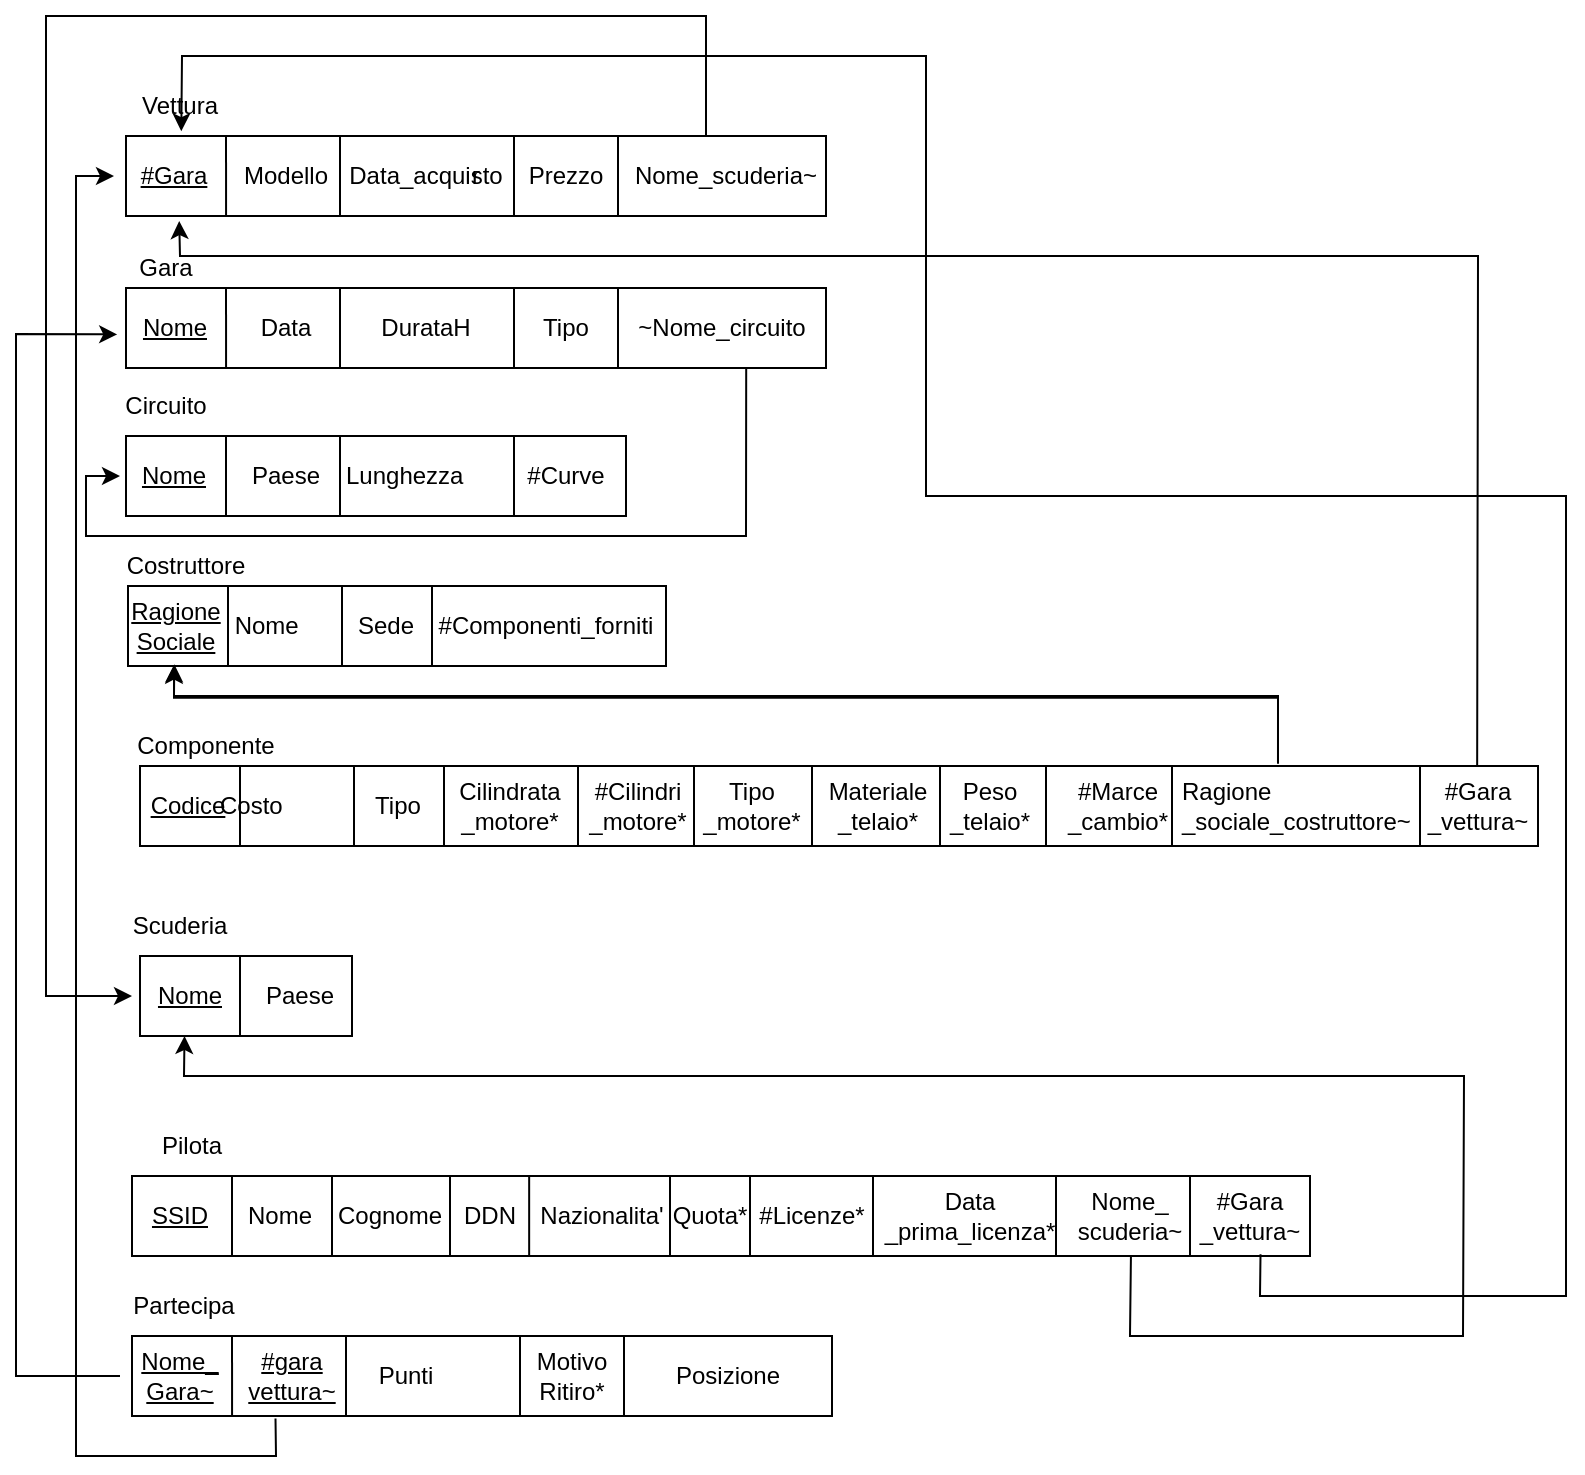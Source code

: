 <mxfile version="22.1.11" type="device">
  <diagram name="Page-1" id="w2zEcCq6rjr5m_FsKOra">
    <mxGraphModel dx="1363" dy="810" grid="1" gridSize="10" guides="1" tooltips="1" connect="1" arrows="1" fold="1" page="1" pageScale="1" pageWidth="1169" pageHeight="827" math="0" shadow="0">
      <root>
        <mxCell id="0" />
        <mxCell id="1" parent="0" />
        <mxCell id="W9biqpnuEtXCoY6pIqpa-1" value="r" style="rounded=0;whiteSpace=wrap;html=1;" vertex="1" parent="1">
          <mxGeometry x="245" y="140" width="350" height="40" as="geometry" />
        </mxCell>
        <mxCell id="W9biqpnuEtXCoY6pIqpa-3" value="#Gara" style="text;html=1;strokeColor=none;fillColor=none;align=center;verticalAlign=middle;whiteSpace=wrap;rounded=0;fontStyle=4" vertex="1" parent="1">
          <mxGeometry x="239" y="145" width="60" height="30" as="geometry" />
        </mxCell>
        <mxCell id="W9biqpnuEtXCoY6pIqpa-4" value="Vettura" style="text;html=1;strokeColor=none;fillColor=none;align=center;verticalAlign=middle;whiteSpace=wrap;rounded=0;" vertex="1" parent="1">
          <mxGeometry x="242" y="110" width="60" height="30" as="geometry" />
        </mxCell>
        <mxCell id="W9biqpnuEtXCoY6pIqpa-5" value="Modello" style="text;html=1;strokeColor=none;fillColor=none;align=center;verticalAlign=middle;whiteSpace=wrap;rounded=0;" vertex="1" parent="1">
          <mxGeometry x="295" y="145" width="60" height="30" as="geometry" />
        </mxCell>
        <mxCell id="W9biqpnuEtXCoY6pIqpa-6" value="Data_acquisto" style="text;html=1;strokeColor=none;fillColor=none;align=center;verticalAlign=middle;whiteSpace=wrap;rounded=0;" vertex="1" parent="1">
          <mxGeometry x="365" y="145" width="60" height="30" as="geometry" />
        </mxCell>
        <mxCell id="W9biqpnuEtXCoY6pIqpa-8" value="Prezzo" style="text;html=1;strokeColor=none;fillColor=none;align=center;verticalAlign=middle;whiteSpace=wrap;rounded=0;" vertex="1" parent="1">
          <mxGeometry x="435" y="145" width="60" height="30" as="geometry" />
        </mxCell>
        <mxCell id="W9biqpnuEtXCoY6pIqpa-9" value="Nome_scuderia~" style="text;html=1;strokeColor=none;fillColor=none;align=center;verticalAlign=middle;whiteSpace=wrap;rounded=0;" vertex="1" parent="1">
          <mxGeometry x="515" y="145" width="60" height="30" as="geometry" />
        </mxCell>
        <mxCell id="W9biqpnuEtXCoY6pIqpa-13" value="" style="endArrow=none;html=1;rounded=0;exitX=0.143;exitY=0.998;exitDx=0;exitDy=0;exitPerimeter=0;" edge="1" parent="1" source="W9biqpnuEtXCoY6pIqpa-1">
          <mxGeometry width="50" height="50" relative="1" as="geometry">
            <mxPoint x="295" y="160" as="sourcePoint" />
            <mxPoint x="295" y="140" as="targetPoint" />
          </mxGeometry>
        </mxCell>
        <mxCell id="W9biqpnuEtXCoY6pIqpa-14" value="" style="endArrow=none;html=1;rounded=0;exitX=0.143;exitY=0.998;exitDx=0;exitDy=0;exitPerimeter=0;" edge="1" parent="1">
          <mxGeometry width="50" height="50" relative="1" as="geometry">
            <mxPoint x="352" y="180" as="sourcePoint" />
            <mxPoint x="352" y="140" as="targetPoint" />
          </mxGeometry>
        </mxCell>
        <mxCell id="W9biqpnuEtXCoY6pIqpa-15" value="" style="endArrow=none;html=1;rounded=0;exitX=0.143;exitY=0.998;exitDx=0;exitDy=0;exitPerimeter=0;" edge="1" parent="1">
          <mxGeometry width="50" height="50" relative="1" as="geometry">
            <mxPoint x="439" y="180" as="sourcePoint" />
            <mxPoint x="439" y="140" as="targetPoint" />
          </mxGeometry>
        </mxCell>
        <mxCell id="W9biqpnuEtXCoY6pIqpa-16" value="" style="endArrow=none;html=1;rounded=0;exitX=0.143;exitY=0.998;exitDx=0;exitDy=0;exitPerimeter=0;" edge="1" parent="1">
          <mxGeometry width="50" height="50" relative="1" as="geometry">
            <mxPoint x="491" y="180" as="sourcePoint" />
            <mxPoint x="491" y="140" as="targetPoint" />
          </mxGeometry>
        </mxCell>
        <mxCell id="W9biqpnuEtXCoY6pIqpa-17" value="" style="rounded=0;whiteSpace=wrap;html=1;" vertex="1" parent="1">
          <mxGeometry x="245" y="216" width="350" height="40" as="geometry" />
        </mxCell>
        <mxCell id="W9biqpnuEtXCoY6pIqpa-18" value="Nome" style="text;html=1;strokeColor=none;fillColor=none;align=center;verticalAlign=middle;whiteSpace=wrap;rounded=0;fontStyle=4" vertex="1" parent="1">
          <mxGeometry x="240" y="221" width="59" height="30" as="geometry" />
        </mxCell>
        <mxCell id="W9biqpnuEtXCoY6pIqpa-19" value="Gara" style="text;html=1;strokeColor=none;fillColor=none;align=center;verticalAlign=middle;whiteSpace=wrap;rounded=0;" vertex="1" parent="1">
          <mxGeometry x="235" y="191" width="60" height="30" as="geometry" />
        </mxCell>
        <mxCell id="W9biqpnuEtXCoY6pIqpa-20" value="Data" style="text;html=1;strokeColor=none;fillColor=none;align=center;verticalAlign=middle;whiteSpace=wrap;rounded=0;" vertex="1" parent="1">
          <mxGeometry x="295" y="221" width="60" height="30" as="geometry" />
        </mxCell>
        <mxCell id="W9biqpnuEtXCoY6pIqpa-21" value="DurataH" style="text;html=1;strokeColor=none;fillColor=none;align=center;verticalAlign=middle;whiteSpace=wrap;rounded=0;" vertex="1" parent="1">
          <mxGeometry x="365" y="221" width="60" height="30" as="geometry" />
        </mxCell>
        <mxCell id="W9biqpnuEtXCoY6pIqpa-22" value="Tipo" style="text;html=1;strokeColor=none;fillColor=none;align=center;verticalAlign=middle;whiteSpace=wrap;rounded=0;" vertex="1" parent="1">
          <mxGeometry x="435" y="221" width="60" height="30" as="geometry" />
        </mxCell>
        <mxCell id="W9biqpnuEtXCoY6pIqpa-23" value="~Nome_circuito" style="text;html=1;strokeColor=none;fillColor=none;align=center;verticalAlign=middle;whiteSpace=wrap;rounded=0;" vertex="1" parent="1">
          <mxGeometry x="507.5" y="221" width="70" height="30" as="geometry" />
        </mxCell>
        <mxCell id="W9biqpnuEtXCoY6pIqpa-24" value="" style="endArrow=none;html=1;rounded=0;exitX=0.143;exitY=0.998;exitDx=0;exitDy=0;exitPerimeter=0;" edge="1" parent="1" source="W9biqpnuEtXCoY6pIqpa-17">
          <mxGeometry width="50" height="50" relative="1" as="geometry">
            <mxPoint x="295" y="236" as="sourcePoint" />
            <mxPoint x="295" y="216" as="targetPoint" />
          </mxGeometry>
        </mxCell>
        <mxCell id="W9biqpnuEtXCoY6pIqpa-25" value="" style="endArrow=none;html=1;rounded=0;exitX=0.143;exitY=0.998;exitDx=0;exitDy=0;exitPerimeter=0;" edge="1" parent="1">
          <mxGeometry width="50" height="50" relative="1" as="geometry">
            <mxPoint x="352" y="256" as="sourcePoint" />
            <mxPoint x="352" y="216" as="targetPoint" />
          </mxGeometry>
        </mxCell>
        <mxCell id="W9biqpnuEtXCoY6pIqpa-26" value="" style="endArrow=none;html=1;rounded=0;exitX=0.143;exitY=0.998;exitDx=0;exitDy=0;exitPerimeter=0;" edge="1" parent="1">
          <mxGeometry width="50" height="50" relative="1" as="geometry">
            <mxPoint x="439" y="256" as="sourcePoint" />
            <mxPoint x="439" y="216" as="targetPoint" />
          </mxGeometry>
        </mxCell>
        <mxCell id="W9biqpnuEtXCoY6pIqpa-27" value="" style="endArrow=none;html=1;rounded=0;exitX=0.143;exitY=0.998;exitDx=0;exitDy=0;exitPerimeter=0;" edge="1" parent="1">
          <mxGeometry width="50" height="50" relative="1" as="geometry">
            <mxPoint x="491" y="256" as="sourcePoint" />
            <mxPoint x="491" y="216" as="targetPoint" />
          </mxGeometry>
        </mxCell>
        <mxCell id="W9biqpnuEtXCoY6pIqpa-28" value="" style="rounded=0;whiteSpace=wrap;html=1;" vertex="1" parent="1">
          <mxGeometry x="245" y="290" width="250" height="40" as="geometry" />
        </mxCell>
        <mxCell id="W9biqpnuEtXCoY6pIqpa-29" value="Nome" style="text;html=1;strokeColor=none;fillColor=none;align=center;verticalAlign=middle;whiteSpace=wrap;rounded=0;fontStyle=4" vertex="1" parent="1">
          <mxGeometry x="242" y="295" width="54" height="30" as="geometry" />
        </mxCell>
        <mxCell id="W9biqpnuEtXCoY6pIqpa-30" value="Paese" style="text;html=1;strokeColor=none;fillColor=none;align=center;verticalAlign=middle;whiteSpace=wrap;rounded=0;" vertex="1" parent="1">
          <mxGeometry x="295" y="295" width="60" height="30" as="geometry" />
        </mxCell>
        <mxCell id="W9biqpnuEtXCoY6pIqpa-31" value="Lunghezza&lt;span style=&quot;white-space: pre;&quot;&gt;&#x9;&lt;/span&gt;" style="text;html=1;strokeColor=none;fillColor=none;align=center;verticalAlign=middle;whiteSpace=wrap;rounded=0;" vertex="1" parent="1">
          <mxGeometry x="365" y="295" width="60" height="30" as="geometry" />
        </mxCell>
        <mxCell id="W9biqpnuEtXCoY6pIqpa-32" value="#Curve" style="text;html=1;strokeColor=none;fillColor=none;align=center;verticalAlign=middle;whiteSpace=wrap;rounded=0;" vertex="1" parent="1">
          <mxGeometry x="435" y="295" width="60" height="30" as="geometry" />
        </mxCell>
        <mxCell id="W9biqpnuEtXCoY6pIqpa-34" value="" style="endArrow=none;html=1;rounded=0;" edge="1" parent="1">
          <mxGeometry width="50" height="50" relative="1" as="geometry">
            <mxPoint x="295" y="330" as="sourcePoint" />
            <mxPoint x="295" y="290" as="targetPoint" />
          </mxGeometry>
        </mxCell>
        <mxCell id="W9biqpnuEtXCoY6pIqpa-35" value="" style="endArrow=none;html=1;rounded=0;exitX=0.143;exitY=0.998;exitDx=0;exitDy=0;exitPerimeter=0;" edge="1" parent="1">
          <mxGeometry width="50" height="50" relative="1" as="geometry">
            <mxPoint x="352" y="330" as="sourcePoint" />
            <mxPoint x="352" y="290" as="targetPoint" />
          </mxGeometry>
        </mxCell>
        <mxCell id="W9biqpnuEtXCoY6pIqpa-36" value="" style="endArrow=none;html=1;rounded=0;exitX=0.143;exitY=0.998;exitDx=0;exitDy=0;exitPerimeter=0;" edge="1" parent="1">
          <mxGeometry width="50" height="50" relative="1" as="geometry">
            <mxPoint x="439" y="330" as="sourcePoint" />
            <mxPoint x="439" y="290" as="targetPoint" />
          </mxGeometry>
        </mxCell>
        <mxCell id="W9biqpnuEtXCoY6pIqpa-38" value="Circuito" style="text;html=1;strokeColor=none;fillColor=none;align=center;verticalAlign=middle;whiteSpace=wrap;rounded=0;" vertex="1" parent="1">
          <mxGeometry x="235" y="260" width="60" height="30" as="geometry" />
        </mxCell>
        <mxCell id="W9biqpnuEtXCoY6pIqpa-48" value="" style="rounded=0;whiteSpace=wrap;html=1;" vertex="1" parent="1">
          <mxGeometry x="246" y="365" width="269" height="40" as="geometry" />
        </mxCell>
        <mxCell id="W9biqpnuEtXCoY6pIqpa-49" value="Ragione Sociale" style="text;html=1;strokeColor=none;fillColor=none;align=center;verticalAlign=middle;whiteSpace=wrap;rounded=0;fontStyle=4" vertex="1" parent="1">
          <mxGeometry x="240" y="370" width="60" height="30" as="geometry" />
        </mxCell>
        <mxCell id="W9biqpnuEtXCoY6pIqpa-50" value="Nome&lt;span style=&quot;white-space: pre;&quot;&gt;&#x9;&lt;/span&gt;" style="text;html=1;strokeColor=none;fillColor=none;align=center;verticalAlign=middle;whiteSpace=wrap;rounded=0;" vertex="1" parent="1">
          <mxGeometry x="296" y="370" width="60" height="30" as="geometry" />
        </mxCell>
        <mxCell id="W9biqpnuEtXCoY6pIqpa-51" value="Sede" style="text;html=1;strokeColor=none;fillColor=none;align=center;verticalAlign=middle;whiteSpace=wrap;rounded=0;" vertex="1" parent="1">
          <mxGeometry x="345" y="370" width="60" height="30" as="geometry" />
        </mxCell>
        <mxCell id="W9biqpnuEtXCoY6pIqpa-52" value="#Componenti_forniti" style="text;html=1;strokeColor=none;fillColor=none;align=center;verticalAlign=middle;whiteSpace=wrap;rounded=0;" vertex="1" parent="1">
          <mxGeometry x="425" y="370" width="60" height="30" as="geometry" />
        </mxCell>
        <mxCell id="W9biqpnuEtXCoY6pIqpa-53" value="" style="endArrow=none;html=1;rounded=0;" edge="1" parent="1">
          <mxGeometry width="50" height="50" relative="1" as="geometry">
            <mxPoint x="296" y="405" as="sourcePoint" />
            <mxPoint x="296" y="365" as="targetPoint" />
          </mxGeometry>
        </mxCell>
        <mxCell id="W9biqpnuEtXCoY6pIqpa-54" value="" style="endArrow=none;html=1;rounded=0;exitX=0.143;exitY=0.998;exitDx=0;exitDy=0;exitPerimeter=0;" edge="1" parent="1">
          <mxGeometry width="50" height="50" relative="1" as="geometry">
            <mxPoint x="353" y="405" as="sourcePoint" />
            <mxPoint x="353" y="365" as="targetPoint" />
          </mxGeometry>
        </mxCell>
        <mxCell id="W9biqpnuEtXCoY6pIqpa-55" value="" style="endArrow=none;html=1;rounded=0;exitX=0.143;exitY=0.998;exitDx=0;exitDy=0;exitPerimeter=0;" edge="1" parent="1">
          <mxGeometry width="50" height="50" relative="1" as="geometry">
            <mxPoint x="398" y="405" as="sourcePoint" />
            <mxPoint x="398" y="365" as="targetPoint" />
          </mxGeometry>
        </mxCell>
        <mxCell id="W9biqpnuEtXCoY6pIqpa-56" value="Costruttore" style="text;html=1;strokeColor=none;fillColor=none;align=center;verticalAlign=middle;whiteSpace=wrap;rounded=0;" vertex="1" parent="1">
          <mxGeometry x="245" y="340" width="60" height="30" as="geometry" />
        </mxCell>
        <mxCell id="W9biqpnuEtXCoY6pIqpa-57" value="" style="rounded=0;whiteSpace=wrap;html=1;" vertex="1" parent="1">
          <mxGeometry x="252" y="455" width="699" height="40" as="geometry" />
        </mxCell>
        <mxCell id="W9biqpnuEtXCoY6pIqpa-58" value="Codice" style="text;html=1;strokeColor=none;fillColor=none;align=center;verticalAlign=middle;whiteSpace=wrap;rounded=0;fontStyle=4" vertex="1" parent="1">
          <mxGeometry x="246" y="460" width="60" height="30" as="geometry" />
        </mxCell>
        <mxCell id="W9biqpnuEtXCoY6pIqpa-59" value="Costo&lt;span style=&quot;white-space: pre;&quot;&gt;&#x9;&lt;/span&gt;&lt;span style=&quot;white-space: pre;&quot;&gt;&#x9;&lt;/span&gt;" style="text;html=1;strokeColor=none;fillColor=none;align=center;verticalAlign=middle;whiteSpace=wrap;rounded=0;" vertex="1" parent="1">
          <mxGeometry x="302" y="460" width="60" height="30" as="geometry" />
        </mxCell>
        <mxCell id="W9biqpnuEtXCoY6pIqpa-60" value="Tipo" style="text;html=1;strokeColor=none;fillColor=none;align=center;verticalAlign=middle;whiteSpace=wrap;rounded=0;" vertex="1" parent="1">
          <mxGeometry x="351" y="460" width="60" height="30" as="geometry" />
        </mxCell>
        <mxCell id="W9biqpnuEtXCoY6pIqpa-61" value="Cilindrata&lt;br&gt;_motore*" style="text;html=1;strokeColor=none;fillColor=none;align=center;verticalAlign=middle;whiteSpace=wrap;rounded=0;" vertex="1" parent="1">
          <mxGeometry x="407" y="460" width="60" height="30" as="geometry" />
        </mxCell>
        <mxCell id="W9biqpnuEtXCoY6pIqpa-62" value="" style="endArrow=none;html=1;rounded=0;" edge="1" parent="1">
          <mxGeometry width="50" height="50" relative="1" as="geometry">
            <mxPoint x="302" y="495" as="sourcePoint" />
            <mxPoint x="302" y="455" as="targetPoint" />
          </mxGeometry>
        </mxCell>
        <mxCell id="W9biqpnuEtXCoY6pIqpa-63" value="" style="endArrow=none;html=1;rounded=0;exitX=0.143;exitY=0.998;exitDx=0;exitDy=0;exitPerimeter=0;" edge="1" parent="1">
          <mxGeometry width="50" height="50" relative="1" as="geometry">
            <mxPoint x="359" y="495" as="sourcePoint" />
            <mxPoint x="359" y="455" as="targetPoint" />
          </mxGeometry>
        </mxCell>
        <mxCell id="W9biqpnuEtXCoY6pIqpa-64" value="" style="endArrow=none;html=1;rounded=0;exitX=0.143;exitY=0.998;exitDx=0;exitDy=0;exitPerimeter=0;" edge="1" parent="1">
          <mxGeometry width="50" height="50" relative="1" as="geometry">
            <mxPoint x="404" y="495" as="sourcePoint" />
            <mxPoint x="404" y="455" as="targetPoint" />
          </mxGeometry>
        </mxCell>
        <mxCell id="W9biqpnuEtXCoY6pIqpa-65" value="Componente" style="text;html=1;strokeColor=none;fillColor=none;align=center;verticalAlign=middle;whiteSpace=wrap;rounded=0;" vertex="1" parent="1">
          <mxGeometry x="255" y="430" width="60" height="30" as="geometry" />
        </mxCell>
        <mxCell id="W9biqpnuEtXCoY6pIqpa-66" value="#Cilindri&lt;br&gt;_motore*" style="text;html=1;strokeColor=none;fillColor=none;align=center;verticalAlign=middle;whiteSpace=wrap;rounded=0;" vertex="1" parent="1">
          <mxGeometry x="471" y="460" width="60" height="30" as="geometry" />
        </mxCell>
        <mxCell id="W9biqpnuEtXCoY6pIqpa-67" value="Tipo&lt;br&gt;_motore*" style="text;html=1;strokeColor=none;fillColor=none;align=center;verticalAlign=middle;whiteSpace=wrap;rounded=0;" vertex="1" parent="1">
          <mxGeometry x="528" y="460" width="60" height="30" as="geometry" />
        </mxCell>
        <mxCell id="W9biqpnuEtXCoY6pIqpa-68" value="Materiale&lt;br&gt;_telaio*" style="text;html=1;strokeColor=none;fillColor=none;align=center;verticalAlign=middle;whiteSpace=wrap;rounded=0;" vertex="1" parent="1">
          <mxGeometry x="591" y="460" width="60" height="30" as="geometry" />
        </mxCell>
        <mxCell id="W9biqpnuEtXCoY6pIqpa-69" value="Peso&lt;br&gt;_telaio*" style="text;html=1;strokeColor=none;fillColor=none;align=center;verticalAlign=middle;whiteSpace=wrap;rounded=0;" vertex="1" parent="1">
          <mxGeometry x="647" y="460" width="60" height="30" as="geometry" />
        </mxCell>
        <mxCell id="W9biqpnuEtXCoY6pIqpa-70" value="#Marce&lt;br&gt;_cambio*" style="text;html=1;strokeColor=none;fillColor=none;align=center;verticalAlign=middle;whiteSpace=wrap;rounded=0;" vertex="1" parent="1">
          <mxGeometry x="711" y="460" width="60" height="30" as="geometry" />
        </mxCell>
        <mxCell id="W9biqpnuEtXCoY6pIqpa-71" value="Ragione&lt;br&gt;_sociale_costruttore~" style="text;html=1;strokeColor=none;fillColor=none;align=left;verticalAlign=middle;whiteSpace=wrap;rounded=0;" vertex="1" parent="1">
          <mxGeometry x="771" y="470" width="70" height="10" as="geometry" />
        </mxCell>
        <mxCell id="W9biqpnuEtXCoY6pIqpa-72" value="#Gara&lt;br&gt;_vettura~" style="text;html=1;strokeColor=none;fillColor=none;align=center;verticalAlign=middle;whiteSpace=wrap;rounded=0;" vertex="1" parent="1">
          <mxGeometry x="891" y="460" width="60" height="30" as="geometry" />
        </mxCell>
        <mxCell id="W9biqpnuEtXCoY6pIqpa-75" value="" style="endArrow=none;html=1;rounded=0;exitX=0.143;exitY=0.998;exitDx=0;exitDy=0;exitPerimeter=0;" edge="1" parent="1">
          <mxGeometry width="50" height="50" relative="1" as="geometry">
            <mxPoint x="471" y="495" as="sourcePoint" />
            <mxPoint x="471" y="455" as="targetPoint" />
          </mxGeometry>
        </mxCell>
        <mxCell id="W9biqpnuEtXCoY6pIqpa-79" value="" style="endArrow=none;html=1;rounded=0;exitX=0.143;exitY=0.998;exitDx=0;exitDy=0;exitPerimeter=0;" edge="1" parent="1">
          <mxGeometry width="50" height="50" relative="1" as="geometry">
            <mxPoint x="529" y="495" as="sourcePoint" />
            <mxPoint x="529" y="455" as="targetPoint" />
          </mxGeometry>
        </mxCell>
        <mxCell id="W9biqpnuEtXCoY6pIqpa-80" value="" style="endArrow=none;html=1;rounded=0;exitX=0.143;exitY=0.998;exitDx=0;exitDy=0;exitPerimeter=0;" edge="1" parent="1">
          <mxGeometry width="50" height="50" relative="1" as="geometry">
            <mxPoint x="588" y="495" as="sourcePoint" />
            <mxPoint x="588" y="455" as="targetPoint" />
          </mxGeometry>
        </mxCell>
        <mxCell id="W9biqpnuEtXCoY6pIqpa-81" value="" style="endArrow=none;html=1;rounded=0;exitX=0.143;exitY=0.998;exitDx=0;exitDy=0;exitPerimeter=0;" edge="1" parent="1">
          <mxGeometry width="50" height="50" relative="1" as="geometry">
            <mxPoint x="652" y="495" as="sourcePoint" />
            <mxPoint x="652" y="455" as="targetPoint" />
          </mxGeometry>
        </mxCell>
        <mxCell id="W9biqpnuEtXCoY6pIqpa-82" value="" style="endArrow=none;html=1;rounded=0;exitX=0.143;exitY=0.998;exitDx=0;exitDy=0;exitPerimeter=0;" edge="1" parent="1">
          <mxGeometry width="50" height="50" relative="1" as="geometry">
            <mxPoint x="705" y="495" as="sourcePoint" />
            <mxPoint x="705" y="455" as="targetPoint" />
          </mxGeometry>
        </mxCell>
        <mxCell id="W9biqpnuEtXCoY6pIqpa-83" value="" style="endArrow=none;html=1;rounded=0;exitX=0.143;exitY=0.998;exitDx=0;exitDy=0;exitPerimeter=0;" edge="1" parent="1">
          <mxGeometry width="50" height="50" relative="1" as="geometry">
            <mxPoint x="768" y="495" as="sourcePoint" />
            <mxPoint x="768" y="455" as="targetPoint" />
          </mxGeometry>
        </mxCell>
        <mxCell id="W9biqpnuEtXCoY6pIqpa-84" value="" style="endArrow=none;html=1;rounded=0;exitX=0.143;exitY=0.998;exitDx=0;exitDy=0;exitPerimeter=0;" edge="1" parent="1">
          <mxGeometry width="50" height="50" relative="1" as="geometry">
            <mxPoint x="892" y="495" as="sourcePoint" />
            <mxPoint x="892" y="455" as="targetPoint" />
          </mxGeometry>
        </mxCell>
        <mxCell id="W9biqpnuEtXCoY6pIqpa-85" value="" style="rounded=0;whiteSpace=wrap;html=1;" vertex="1" parent="1">
          <mxGeometry x="252" y="550" width="106" height="40" as="geometry" />
        </mxCell>
        <mxCell id="W9biqpnuEtXCoY6pIqpa-86" value="Nome" style="text;html=1;strokeColor=none;fillColor=none;align=center;verticalAlign=middle;whiteSpace=wrap;rounded=0;fontStyle=4" vertex="1" parent="1">
          <mxGeometry x="248" y="555" width="58" height="30" as="geometry" />
        </mxCell>
        <mxCell id="W9biqpnuEtXCoY6pIqpa-87" value="Paese" style="text;html=1;strokeColor=none;fillColor=none;align=center;verticalAlign=middle;whiteSpace=wrap;rounded=0;" vertex="1" parent="1">
          <mxGeometry x="302" y="555" width="60" height="30" as="geometry" />
        </mxCell>
        <mxCell id="W9biqpnuEtXCoY6pIqpa-90" value="" style="endArrow=none;html=1;rounded=0;" edge="1" parent="1">
          <mxGeometry width="50" height="50" relative="1" as="geometry">
            <mxPoint x="302" y="590" as="sourcePoint" />
            <mxPoint x="302" y="550" as="targetPoint" />
          </mxGeometry>
        </mxCell>
        <mxCell id="W9biqpnuEtXCoY6pIqpa-93" value="Scuderia" style="text;html=1;strokeColor=none;fillColor=none;align=center;verticalAlign=middle;whiteSpace=wrap;rounded=0;" vertex="1" parent="1">
          <mxGeometry x="242" y="520" width="60" height="30" as="geometry" />
        </mxCell>
        <mxCell id="W9biqpnuEtXCoY6pIqpa-95" value="" style="rounded=0;whiteSpace=wrap;html=1;" vertex="1" parent="1">
          <mxGeometry x="248" y="660" width="589" height="40" as="geometry" />
        </mxCell>
        <mxCell id="W9biqpnuEtXCoY6pIqpa-96" value="SSID" style="text;html=1;strokeColor=none;fillColor=none;align=center;verticalAlign=middle;whiteSpace=wrap;rounded=0;fontStyle=4" vertex="1" parent="1">
          <mxGeometry x="242" y="665" width="60" height="30" as="geometry" />
        </mxCell>
        <mxCell id="W9biqpnuEtXCoY6pIqpa-97" value="Nome" style="text;html=1;strokeColor=none;fillColor=none;align=center;verticalAlign=middle;whiteSpace=wrap;rounded=0;" vertex="1" parent="1">
          <mxGeometry x="292" y="665" width="60" height="30" as="geometry" />
        </mxCell>
        <mxCell id="W9biqpnuEtXCoY6pIqpa-98" value="Cognome" style="text;html=1;strokeColor=none;fillColor=none;align=center;verticalAlign=middle;whiteSpace=wrap;rounded=0;" vertex="1" parent="1">
          <mxGeometry x="347" y="665" width="60" height="30" as="geometry" />
        </mxCell>
        <mxCell id="W9biqpnuEtXCoY6pIqpa-99" value="DDN" style="text;html=1;strokeColor=none;fillColor=none;align=center;verticalAlign=middle;whiteSpace=wrap;rounded=0;" vertex="1" parent="1">
          <mxGeometry x="397" y="665" width="60" height="30" as="geometry" />
        </mxCell>
        <mxCell id="W9biqpnuEtXCoY6pIqpa-100" value="" style="endArrow=none;html=1;rounded=0;" edge="1" parent="1">
          <mxGeometry width="50" height="50" relative="1" as="geometry">
            <mxPoint x="298" y="700" as="sourcePoint" />
            <mxPoint x="298" y="660" as="targetPoint" />
          </mxGeometry>
        </mxCell>
        <mxCell id="W9biqpnuEtXCoY6pIqpa-101" value="" style="endArrow=none;html=1;rounded=0;exitX=0.143;exitY=0.998;exitDx=0;exitDy=0;exitPerimeter=0;" edge="1" parent="1">
          <mxGeometry width="50" height="50" relative="1" as="geometry">
            <mxPoint x="348" y="700" as="sourcePoint" />
            <mxPoint x="348" y="660" as="targetPoint" />
          </mxGeometry>
        </mxCell>
        <mxCell id="W9biqpnuEtXCoY6pIqpa-102" value="" style="endArrow=none;html=1;rounded=0;exitX=0.143;exitY=0.998;exitDx=0;exitDy=0;exitPerimeter=0;" edge="1" parent="1">
          <mxGeometry width="50" height="50" relative="1" as="geometry">
            <mxPoint x="407" y="700" as="sourcePoint" />
            <mxPoint x="407" y="660" as="targetPoint" />
          </mxGeometry>
        </mxCell>
        <mxCell id="W9biqpnuEtXCoY6pIqpa-103" value="Nazionalita&#39;" style="text;html=1;strokeColor=none;fillColor=none;align=center;verticalAlign=middle;whiteSpace=wrap;rounded=0;" vertex="1" parent="1">
          <mxGeometry x="453" y="665" width="60" height="30" as="geometry" />
        </mxCell>
        <mxCell id="W9biqpnuEtXCoY6pIqpa-104" value="Quota*" style="text;html=1;strokeColor=none;fillColor=none;align=center;verticalAlign=middle;whiteSpace=wrap;rounded=0;" vertex="1" parent="1">
          <mxGeometry x="507" y="665" width="60" height="30" as="geometry" />
        </mxCell>
        <mxCell id="W9biqpnuEtXCoY6pIqpa-105" value="#Licenze*" style="text;html=1;strokeColor=none;fillColor=none;align=center;verticalAlign=middle;whiteSpace=wrap;rounded=0;" vertex="1" parent="1">
          <mxGeometry x="557.5" y="665" width="60" height="30" as="geometry" />
        </mxCell>
        <mxCell id="W9biqpnuEtXCoY6pIqpa-106" value="Data&lt;br&gt;_prima_licenza*" style="text;html=1;strokeColor=none;fillColor=none;align=center;verticalAlign=middle;whiteSpace=wrap;rounded=0;" vertex="1" parent="1">
          <mxGeometry x="637" y="665" width="60" height="30" as="geometry" />
        </mxCell>
        <mxCell id="W9biqpnuEtXCoY6pIqpa-107" value="Nome_&lt;br&gt;scuderia~" style="text;html=1;strokeColor=none;fillColor=none;align=center;verticalAlign=middle;whiteSpace=wrap;rounded=0;" vertex="1" parent="1">
          <mxGeometry x="717" y="665" width="60" height="30" as="geometry" />
        </mxCell>
        <mxCell id="W9biqpnuEtXCoY6pIqpa-109" value="#Gara&lt;br&gt;_vettura~" style="text;html=1;strokeColor=none;fillColor=none;align=center;verticalAlign=middle;whiteSpace=wrap;rounded=0;" vertex="1" parent="1">
          <mxGeometry x="777" y="665" width="60" height="30" as="geometry" />
        </mxCell>
        <mxCell id="W9biqpnuEtXCoY6pIqpa-110" value="" style="endArrow=none;html=1;rounded=0;exitX=0.143;exitY=0.998;exitDx=0;exitDy=0;exitPerimeter=0;" edge="1" parent="1">
          <mxGeometry width="50" height="50" relative="1" as="geometry">
            <mxPoint x="446.58" y="700" as="sourcePoint" />
            <mxPoint x="446.58" y="660" as="targetPoint" />
          </mxGeometry>
        </mxCell>
        <mxCell id="W9biqpnuEtXCoY6pIqpa-111" value="" style="endArrow=none;html=1;rounded=0;exitX=0.143;exitY=0.998;exitDx=0;exitDy=0;exitPerimeter=0;" edge="1" parent="1">
          <mxGeometry width="50" height="50" relative="1" as="geometry">
            <mxPoint x="517" y="700" as="sourcePoint" />
            <mxPoint x="517" y="660" as="targetPoint" />
          </mxGeometry>
        </mxCell>
        <mxCell id="W9biqpnuEtXCoY6pIqpa-112" value="" style="endArrow=none;html=1;rounded=0;exitX=0.143;exitY=0.998;exitDx=0;exitDy=0;exitPerimeter=0;" edge="1" parent="1">
          <mxGeometry width="50" height="50" relative="1" as="geometry">
            <mxPoint x="557" y="700" as="sourcePoint" />
            <mxPoint x="557" y="660" as="targetPoint" />
          </mxGeometry>
        </mxCell>
        <mxCell id="W9biqpnuEtXCoY6pIqpa-113" value="" style="endArrow=none;html=1;rounded=0;exitX=0.143;exitY=0.998;exitDx=0;exitDy=0;exitPerimeter=0;" edge="1" parent="1">
          <mxGeometry width="50" height="50" relative="1" as="geometry">
            <mxPoint x="618.5" y="700" as="sourcePoint" />
            <mxPoint x="618.5" y="660" as="targetPoint" />
          </mxGeometry>
        </mxCell>
        <mxCell id="W9biqpnuEtXCoY6pIqpa-114" value="" style="endArrow=none;html=1;rounded=0;exitX=0.143;exitY=0.998;exitDx=0;exitDy=0;exitPerimeter=0;" edge="1" parent="1">
          <mxGeometry width="50" height="50" relative="1" as="geometry">
            <mxPoint x="710" y="700" as="sourcePoint" />
            <mxPoint x="710" y="660" as="targetPoint" />
          </mxGeometry>
        </mxCell>
        <mxCell id="W9biqpnuEtXCoY6pIqpa-115" value="" style="endArrow=none;html=1;rounded=0;exitX=0.143;exitY=0.998;exitDx=0;exitDy=0;exitPerimeter=0;" edge="1" parent="1">
          <mxGeometry width="50" height="50" relative="1" as="geometry">
            <mxPoint x="777" y="700" as="sourcePoint" />
            <mxPoint x="777" y="660" as="targetPoint" />
          </mxGeometry>
        </mxCell>
        <mxCell id="W9biqpnuEtXCoY6pIqpa-117" value="Pilota" style="text;html=1;strokeColor=none;fillColor=none;align=center;verticalAlign=middle;whiteSpace=wrap;rounded=0;" vertex="1" parent="1">
          <mxGeometry x="248" y="630" width="60" height="30" as="geometry" />
        </mxCell>
        <mxCell id="W9biqpnuEtXCoY6pIqpa-119" value="" style="endArrow=none;startArrow=classic;html=1;rounded=0;entryX=0.848;entryY=0.997;entryDx=0;entryDy=0;entryPerimeter=0;exitX=0.21;exitY=1;exitDx=0;exitDy=0;verticalAlign=middle;startFill=1;endFill=0;exitPerimeter=0;" edge="1" parent="1" source="W9biqpnuEtXCoY6pIqpa-85" target="W9biqpnuEtXCoY6pIqpa-95">
          <mxGeometry width="50" height="50" relative="1" as="geometry">
            <mxPoint x="277.5" y="550.0" as="sourcePoint" />
            <mxPoint x="740.349" y="673.76" as="targetPoint" />
            <Array as="points">
              <mxPoint x="274" y="610" />
              <mxPoint x="315" y="610" />
              <mxPoint x="355" y="610" />
              <mxPoint x="435" y="610" />
              <mxPoint x="595" y="610" />
              <mxPoint x="914" y="610" />
              <mxPoint x="913.5" y="740" />
              <mxPoint x="825" y="740" />
              <mxPoint x="747" y="740" />
            </Array>
          </mxGeometry>
        </mxCell>
        <mxCell id="W9biqpnuEtXCoY6pIqpa-123" value="" style="endArrow=none;startArrow=classic;html=1;rounded=0;entryX=0.958;entryY=0.978;entryDx=0;entryDy=0;entryPerimeter=0;endFill=0;exitX=0.079;exitY=-0.06;exitDx=0;exitDy=0;exitPerimeter=0;" edge="1" parent="1" source="W9biqpnuEtXCoY6pIqpa-1" target="W9biqpnuEtXCoY6pIqpa-95">
          <mxGeometry width="50" height="50" relative="1" as="geometry">
            <mxPoint x="269" y="140" as="sourcePoint" />
            <mxPoint x="805.349" y="673.76" as="targetPoint" />
            <Array as="points">
              <mxPoint x="273" y="100" />
              <mxPoint x="375" y="100" />
              <mxPoint x="645" y="100" />
              <mxPoint x="645" y="320" />
              <mxPoint x="905" y="320" />
              <mxPoint x="965" y="320" />
              <mxPoint x="965" y="540" />
              <mxPoint x="965" y="720" />
              <mxPoint x="895" y="720" />
              <mxPoint x="812" y="720" />
            </Array>
          </mxGeometry>
        </mxCell>
        <mxCell id="W9biqpnuEtXCoY6pIqpa-134" value="" style="endArrow=classic;html=1;rounded=0;exitX=0.814;exitY=-0.044;exitDx=0;exitDy=0;exitPerimeter=0;entryX=0.086;entryY=0.979;entryDx=0;entryDy=0;entryPerimeter=0;" edge="1" parent="1" source="W9biqpnuEtXCoY6pIqpa-57" target="W9biqpnuEtXCoY6pIqpa-48">
          <mxGeometry width="50" height="50" relative="1" as="geometry">
            <mxPoint x="765" y="370" as="sourcePoint" />
            <mxPoint x="265" y="420" as="targetPoint" />
            <Array as="points">
              <mxPoint x="821" y="420" />
              <mxPoint x="269" y="420" />
            </Array>
          </mxGeometry>
        </mxCell>
        <mxCell id="W9biqpnuEtXCoY6pIqpa-135" value="" style="endArrow=classic;html=1;rounded=0;entryX=0.076;entryY=1.063;entryDx=0;entryDy=0;entryPerimeter=0;exitX=0.493;exitY=-0.162;exitDx=0;exitDy=0;exitPerimeter=0;" edge="1" parent="1" source="W9biqpnuEtXCoY6pIqpa-72" target="W9biqpnuEtXCoY6pIqpa-1">
          <mxGeometry width="50" height="50" relative="1" as="geometry">
            <mxPoint x="915" y="470" as="sourcePoint" />
            <mxPoint x="965" y="425" as="targetPoint" />
            <Array as="points">
              <mxPoint x="921" y="200" />
              <mxPoint x="615" y="200" />
              <mxPoint x="272" y="200" />
            </Array>
          </mxGeometry>
        </mxCell>
        <mxCell id="W9biqpnuEtXCoY6pIqpa-139" value="" style="endArrow=classic;html=1;rounded=0;" edge="1" parent="1" target="W9biqpnuEtXCoY6pIqpa-86">
          <mxGeometry width="50" height="50" relative="1" as="geometry">
            <mxPoint x="535" y="140" as="sourcePoint" />
            <mxPoint x="205" y="530" as="targetPoint" />
            <Array as="points">
              <mxPoint x="535" y="80" />
              <mxPoint x="205" y="80" />
              <mxPoint x="205" y="210" />
              <mxPoint x="205" y="340" />
              <mxPoint x="205" y="570" />
            </Array>
          </mxGeometry>
        </mxCell>
        <mxCell id="W9biqpnuEtXCoY6pIqpa-140" value="" style="endArrow=classic;html=1;rounded=0;exitX=0.886;exitY=0.988;exitDx=0;exitDy=0;exitPerimeter=0;entryX=0;entryY=0.5;entryDx=0;entryDy=0;" edge="1" parent="1" source="W9biqpnuEtXCoY6pIqpa-17" target="W9biqpnuEtXCoY6pIqpa-29">
          <mxGeometry width="50" height="50" relative="1" as="geometry">
            <mxPoint x="555" y="260" as="sourcePoint" />
            <mxPoint x="225" y="310" as="targetPoint" />
            <Array as="points">
              <mxPoint x="555" y="340" />
              <mxPoint x="415" y="340" />
              <mxPoint x="225" y="340" />
              <mxPoint x="225" y="310" />
            </Array>
          </mxGeometry>
        </mxCell>
        <mxCell id="W9biqpnuEtXCoY6pIqpa-142" value="" style="endArrow=classic;html=1;rounded=0;exitX=0.814;exitY=-0.044;exitDx=0;exitDy=0;exitPerimeter=0;entryX=0.086;entryY=0.979;entryDx=0;entryDy=0;entryPerimeter=0;" edge="1" parent="1">
          <mxGeometry width="50" height="50" relative="1" as="geometry">
            <mxPoint x="821" y="453.84" as="sourcePoint" />
            <mxPoint x="269" y="404.84" as="targetPoint" />
            <Array as="points">
              <mxPoint x="821" y="420.84" />
              <mxPoint x="269" y="420.84" />
            </Array>
          </mxGeometry>
        </mxCell>
        <mxCell id="W9biqpnuEtXCoY6pIqpa-160" value="" style="rounded=0;whiteSpace=wrap;html=1;" vertex="1" parent="1">
          <mxGeometry x="248" y="740" width="350" height="40" as="geometry" />
        </mxCell>
        <mxCell id="W9biqpnuEtXCoY6pIqpa-161" value="Nome_&lt;br&gt;Gara~" style="text;html=1;strokeColor=none;fillColor=none;align=center;verticalAlign=middle;whiteSpace=wrap;rounded=0;fontStyle=4" vertex="1" parent="1">
          <mxGeometry x="242" y="745" width="60" height="30" as="geometry" />
        </mxCell>
        <mxCell id="W9biqpnuEtXCoY6pIqpa-162" value="Partecipa" style="text;html=1;strokeColor=none;fillColor=none;align=center;verticalAlign=middle;whiteSpace=wrap;rounded=0;" vertex="1" parent="1">
          <mxGeometry x="244" y="710" width="60" height="30" as="geometry" />
        </mxCell>
        <mxCell id="W9biqpnuEtXCoY6pIqpa-163" value="&lt;u&gt;#gara vettura~&lt;/u&gt;" style="text;html=1;strokeColor=none;fillColor=none;align=center;verticalAlign=middle;whiteSpace=wrap;rounded=0;" vertex="1" parent="1">
          <mxGeometry x="298" y="745" width="60" height="30" as="geometry" />
        </mxCell>
        <mxCell id="W9biqpnuEtXCoY6pIqpa-164" value="Punti&lt;span style=&quot;white-space: pre;&quot;&gt;&#x9;&lt;/span&gt;" style="text;html=1;strokeColor=none;fillColor=none;align=center;verticalAlign=middle;whiteSpace=wrap;rounded=0;" vertex="1" parent="1">
          <mxGeometry x="368" y="745" width="60" height="30" as="geometry" />
        </mxCell>
        <mxCell id="W9biqpnuEtXCoY6pIqpa-165" value="Motivo Ritiro*" style="text;html=1;strokeColor=none;fillColor=none;align=center;verticalAlign=middle;whiteSpace=wrap;rounded=0;" vertex="1" parent="1">
          <mxGeometry x="438" y="745" width="60" height="30" as="geometry" />
        </mxCell>
        <mxCell id="W9biqpnuEtXCoY6pIqpa-166" value="Posizione" style="text;html=1;strokeColor=none;fillColor=none;align=center;verticalAlign=middle;whiteSpace=wrap;rounded=0;" vertex="1" parent="1">
          <mxGeometry x="510.5" y="745" width="70" height="30" as="geometry" />
        </mxCell>
        <mxCell id="W9biqpnuEtXCoY6pIqpa-167" value="" style="endArrow=none;html=1;rounded=0;exitX=0.143;exitY=0.998;exitDx=0;exitDy=0;exitPerimeter=0;" edge="1" parent="1" source="W9biqpnuEtXCoY6pIqpa-160">
          <mxGeometry width="50" height="50" relative="1" as="geometry">
            <mxPoint x="298" y="760" as="sourcePoint" />
            <mxPoint x="298" y="740" as="targetPoint" />
          </mxGeometry>
        </mxCell>
        <mxCell id="W9biqpnuEtXCoY6pIqpa-168" value="" style="endArrow=none;html=1;rounded=0;exitX=0.143;exitY=0.998;exitDx=0;exitDy=0;exitPerimeter=0;" edge="1" parent="1">
          <mxGeometry width="50" height="50" relative="1" as="geometry">
            <mxPoint x="355" y="780" as="sourcePoint" />
            <mxPoint x="355" y="740" as="targetPoint" />
          </mxGeometry>
        </mxCell>
        <mxCell id="W9biqpnuEtXCoY6pIqpa-169" value="" style="endArrow=none;html=1;rounded=0;exitX=0.143;exitY=0.998;exitDx=0;exitDy=0;exitPerimeter=0;" edge="1" parent="1">
          <mxGeometry width="50" height="50" relative="1" as="geometry">
            <mxPoint x="442" y="780" as="sourcePoint" />
            <mxPoint x="442" y="740" as="targetPoint" />
          </mxGeometry>
        </mxCell>
        <mxCell id="W9biqpnuEtXCoY6pIqpa-170" value="" style="endArrow=none;html=1;rounded=0;exitX=0.143;exitY=0.998;exitDx=0;exitDy=0;exitPerimeter=0;" edge="1" parent="1">
          <mxGeometry width="50" height="50" relative="1" as="geometry">
            <mxPoint x="494" y="780" as="sourcePoint" />
            <mxPoint x="494" y="740" as="targetPoint" />
          </mxGeometry>
        </mxCell>
        <mxCell id="W9biqpnuEtXCoY6pIqpa-171" value="" style="endArrow=classic;html=1;rounded=0;entryX=0.01;entryY=0.607;entryDx=0;entryDy=0;entryPerimeter=0;" edge="1" parent="1" source="W9biqpnuEtXCoY6pIqpa-161" target="W9biqpnuEtXCoY6pIqpa-18">
          <mxGeometry width="50" height="50" relative="1" as="geometry">
            <mxPoint x="150" y="760" as="sourcePoint" />
            <mxPoint x="200" y="710" as="targetPoint" />
            <Array as="points">
              <mxPoint x="190" y="760" />
              <mxPoint x="190" y="740" />
              <mxPoint x="190" y="239" />
            </Array>
          </mxGeometry>
        </mxCell>
        <mxCell id="W9biqpnuEtXCoY6pIqpa-174" value="" style="endArrow=classic;html=1;rounded=0;entryX=0;entryY=0.5;entryDx=0;entryDy=0;exitX=0.205;exitY=1.031;exitDx=0;exitDy=0;exitPerimeter=0;" edge="1" parent="1" source="W9biqpnuEtXCoY6pIqpa-160" target="W9biqpnuEtXCoY6pIqpa-3">
          <mxGeometry width="50" height="50" relative="1" as="geometry">
            <mxPoint x="330" y="800" as="sourcePoint" />
            <mxPoint x="326" y="820" as="targetPoint" />
            <Array as="points">
              <mxPoint x="320" y="800" />
              <mxPoint x="220" y="800" />
              <mxPoint x="220" y="480" />
              <mxPoint x="220" y="160" />
            </Array>
          </mxGeometry>
        </mxCell>
      </root>
    </mxGraphModel>
  </diagram>
</mxfile>
